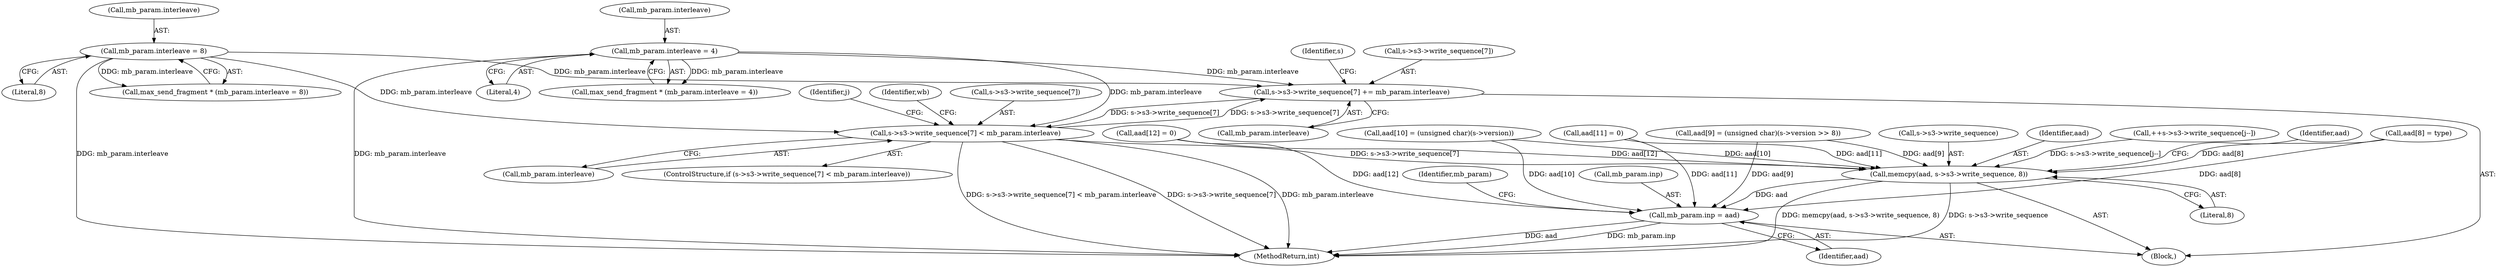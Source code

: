 digraph "0_openssl_77c77f0a1b9f15b869ca3342186dfbedd1119d0e@API" {
"1000577" [label="(Call,s->s3->write_sequence[7] += mb_param.interleave)"];
"1000435" [label="(Call,mb_param.interleave = 8)"];
"1000445" [label="(Call,mb_param.interleave = 4)"];
"1000589" [label="(Call,s->s3->write_sequence[7] < mb_param.interleave)"];
"1000577" [label="(Call,s->s3->write_sequence[7] += mb_param.interleave)"];
"1000450" [label="(Call,memcpy(aad, s->s3->write_sequence, 8))"];
"1000498" [label="(Call,mb_param.inp = aad)"];
"1000445" [label="(Call,mb_param.interleave = 4)"];
"1000597" [label="(Call,mb_param.interleave)"];
"1000498" [label="(Call,mb_param.inp = aad)"];
"1000589" [label="(Call,s->s3->write_sequence[7] < mb_param.interleave)"];
"1000450" [label="(Call,memcpy(aad, s->s3->write_sequence, 8))"];
"1000505" [label="(Identifier,mb_param)"];
"1000585" [label="(Call,mb_param.interleave)"];
"1000593" [label="(Identifier,s)"];
"1000436" [label="(Call,mb_param.interleave)"];
"1000603" [label="(Identifier,j)"];
"1000435" [label="(Call,mb_param.interleave = 8)"];
"1000474" [label="(Call,aad[10] = (unsigned char)(s->version))"];
"1000452" [label="(Call,s->s3->write_sequence)"];
"1000446" [label="(Call,mb_param.interleave)"];
"1000457" [label="(Literal,8)"];
"1000488" [label="(Call,aad[12] = 0)"];
"1000458" [label="(Call,aad[8] = type)"];
"1000588" [label="(ControlStructure,if (s->s3->write_sequence[7] < mb_param.interleave))"];
"1000856" [label="(MethodReturn,int)"];
"1000451" [label="(Identifier,aad)"];
"1000502" [label="(Identifier,aad)"];
"1000433" [label="(Call,max_send_fragment * (mb_param.interleave = 8))"];
"1000463" [label="(Call,aad[9] = (unsigned char)(s->version >> 8))"];
"1000499" [label="(Call,mb_param.inp)"];
"1000449" [label="(Literal,4)"];
"1000483" [label="(Call,aad[11] = 0)"];
"1000623" [label="(Identifier,wb)"];
"1000590" [label="(Call,s->s3->write_sequence[7])"];
"1000439" [label="(Literal,8)"];
"1000578" [label="(Call,s->s3->write_sequence[7])"];
"1000382" [label="(Block,)"];
"1000611" [label="(Call,++s->s3->write_sequence[j--])"];
"1000577" [label="(Call,s->s3->write_sequence[7] += mb_param.interleave)"];
"1000443" [label="(Call,max_send_fragment * (mb_param.interleave = 4))"];
"1000460" [label="(Identifier,aad)"];
"1000577" -> "1000382"  [label="AST: "];
"1000577" -> "1000585"  [label="CFG: "];
"1000578" -> "1000577"  [label="AST: "];
"1000585" -> "1000577"  [label="AST: "];
"1000593" -> "1000577"  [label="CFG: "];
"1000435" -> "1000577"  [label="DDG: mb_param.interleave"];
"1000445" -> "1000577"  [label="DDG: mb_param.interleave"];
"1000589" -> "1000577"  [label="DDG: s->s3->write_sequence[7]"];
"1000577" -> "1000589"  [label="DDG: s->s3->write_sequence[7]"];
"1000435" -> "1000433"  [label="AST: "];
"1000435" -> "1000439"  [label="CFG: "];
"1000436" -> "1000435"  [label="AST: "];
"1000439" -> "1000435"  [label="AST: "];
"1000433" -> "1000435"  [label="CFG: "];
"1000435" -> "1000856"  [label="DDG: mb_param.interleave"];
"1000435" -> "1000433"  [label="DDG: mb_param.interleave"];
"1000435" -> "1000589"  [label="DDG: mb_param.interleave"];
"1000445" -> "1000443"  [label="AST: "];
"1000445" -> "1000449"  [label="CFG: "];
"1000446" -> "1000445"  [label="AST: "];
"1000449" -> "1000445"  [label="AST: "];
"1000443" -> "1000445"  [label="CFG: "];
"1000445" -> "1000856"  [label="DDG: mb_param.interleave"];
"1000445" -> "1000443"  [label="DDG: mb_param.interleave"];
"1000445" -> "1000589"  [label="DDG: mb_param.interleave"];
"1000589" -> "1000588"  [label="AST: "];
"1000589" -> "1000597"  [label="CFG: "];
"1000590" -> "1000589"  [label="AST: "];
"1000597" -> "1000589"  [label="AST: "];
"1000603" -> "1000589"  [label="CFG: "];
"1000623" -> "1000589"  [label="CFG: "];
"1000589" -> "1000856"  [label="DDG: s->s3->write_sequence[7] < mb_param.interleave"];
"1000589" -> "1000856"  [label="DDG: s->s3->write_sequence[7]"];
"1000589" -> "1000856"  [label="DDG: mb_param.interleave"];
"1000589" -> "1000450"  [label="DDG: s->s3->write_sequence[7]"];
"1000450" -> "1000382"  [label="AST: "];
"1000450" -> "1000457"  [label="CFG: "];
"1000451" -> "1000450"  [label="AST: "];
"1000452" -> "1000450"  [label="AST: "];
"1000457" -> "1000450"  [label="AST: "];
"1000460" -> "1000450"  [label="CFG: "];
"1000450" -> "1000856"  [label="DDG: memcpy(aad, s->s3->write_sequence, 8)"];
"1000450" -> "1000856"  [label="DDG: s->s3->write_sequence"];
"1000458" -> "1000450"  [label="DDG: aad[8]"];
"1000488" -> "1000450"  [label="DDG: aad[12]"];
"1000474" -> "1000450"  [label="DDG: aad[10]"];
"1000463" -> "1000450"  [label="DDG: aad[9]"];
"1000483" -> "1000450"  [label="DDG: aad[11]"];
"1000611" -> "1000450"  [label="DDG: s->s3->write_sequence[j--]"];
"1000450" -> "1000498"  [label="DDG: aad"];
"1000498" -> "1000382"  [label="AST: "];
"1000498" -> "1000502"  [label="CFG: "];
"1000499" -> "1000498"  [label="AST: "];
"1000502" -> "1000498"  [label="AST: "];
"1000505" -> "1000498"  [label="CFG: "];
"1000498" -> "1000856"  [label="DDG: aad"];
"1000498" -> "1000856"  [label="DDG: mb_param.inp"];
"1000458" -> "1000498"  [label="DDG: aad[8]"];
"1000488" -> "1000498"  [label="DDG: aad[12]"];
"1000474" -> "1000498"  [label="DDG: aad[10]"];
"1000463" -> "1000498"  [label="DDG: aad[9]"];
"1000483" -> "1000498"  [label="DDG: aad[11]"];
}
